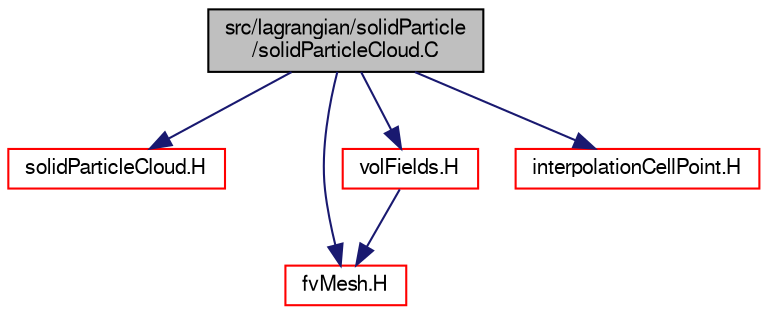 digraph "src/lagrangian/solidParticle/solidParticleCloud.C"
{
  bgcolor="transparent";
  edge [fontname="FreeSans",fontsize="10",labelfontname="FreeSans",labelfontsize="10"];
  node [fontname="FreeSans",fontsize="10",shape=record];
  Node0 [label="src/lagrangian/solidParticle\l/solidParticleCloud.C",height=0.2,width=0.4,color="black", fillcolor="grey75", style="filled", fontcolor="black"];
  Node0 -> Node1 [color="midnightblue",fontsize="10",style="solid",fontname="FreeSans"];
  Node1 [label="solidParticleCloud.H",height=0.2,width=0.4,color="red",URL="$a06635.html"];
  Node0 -> Node348 [color="midnightblue",fontsize="10",style="solid",fontname="FreeSans"];
  Node348 [label="fvMesh.H",height=0.2,width=0.4,color="red",URL="$a03533.html"];
  Node0 -> Node371 [color="midnightblue",fontsize="10",style="solid",fontname="FreeSans"];
  Node371 [label="volFields.H",height=0.2,width=0.4,color="red",URL="$a02750.html"];
  Node371 -> Node348 [color="midnightblue",fontsize="10",style="solid",fontname="FreeSans"];
  Node0 -> Node297 [color="midnightblue",fontsize="10",style="solid",fontname="FreeSans"];
  Node297 [label="interpolationCellPoint.H",height=0.2,width=0.4,color="red",URL="$a03800.html"];
}
